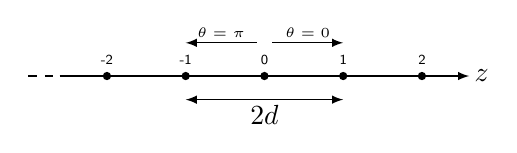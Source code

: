%% document-wide tikz options and styles
\begin{tikzpicture}[>=latex, % option for nice arrows
    inner sep=0pt,%
    outer sep=2pt,%
    mark coordinate/.style={inner sep=0pt,outer sep=0pt,minimum size=3pt,
      fill=black,circle}]
  \sf
  \definecolor{red}{RGB}{221,42,43}
  \definecolor{green}{RGB}{105,182,40}
  \definecolor{blue}{RGB}{0,51,153}
  \definecolor{orange}{RGB}{192,128,64}
  \definecolor{gray}{RGB}{107,108,110}

  %% \clip (-2,-1) rectangle (3,1);

  \coordinate[mark coordinate] (O) at (0,0);
  \coordinate[mark coordinate] (P) at (1,0);
  \coordinate[mark coordinate] (N) at (-1,0);
  \coordinate[mark coordinate] (M) at (2,0);
  \coordinate[mark coordinate] (Q) at (-2,0);

  \draw[->] (-2.6,0) -- (2.6,0) node[right] {$z$};
  \draw[dashed] (-3,0) -- (-2.6,0);
  \draw[<->] (1,-0.3) -- (-1,-0.3) node[midway, below] {$2d$};

  \begin{scope}[yshift=+2pt]
    \tiny
    \draw (0,0) node[above] {0};
    \draw (1,0) node[above] {1};
    \draw (-1,0) node[above] {-1};
    \draw (2,0) node[above] {2};
    \draw (-2,0) node[above] {-2};
    \begin{scope}[yshift=+10pt]
      \draw[->] (-0.1,0) -- (-1,0) node[midway, above] {$\theta=\pi$};
      \draw[->] (+0.1,0) -- (+1,0) node[midway, above] {$\theta=0$};
    \end{scope}
  \end{scope}


\end{tikzpicture}
